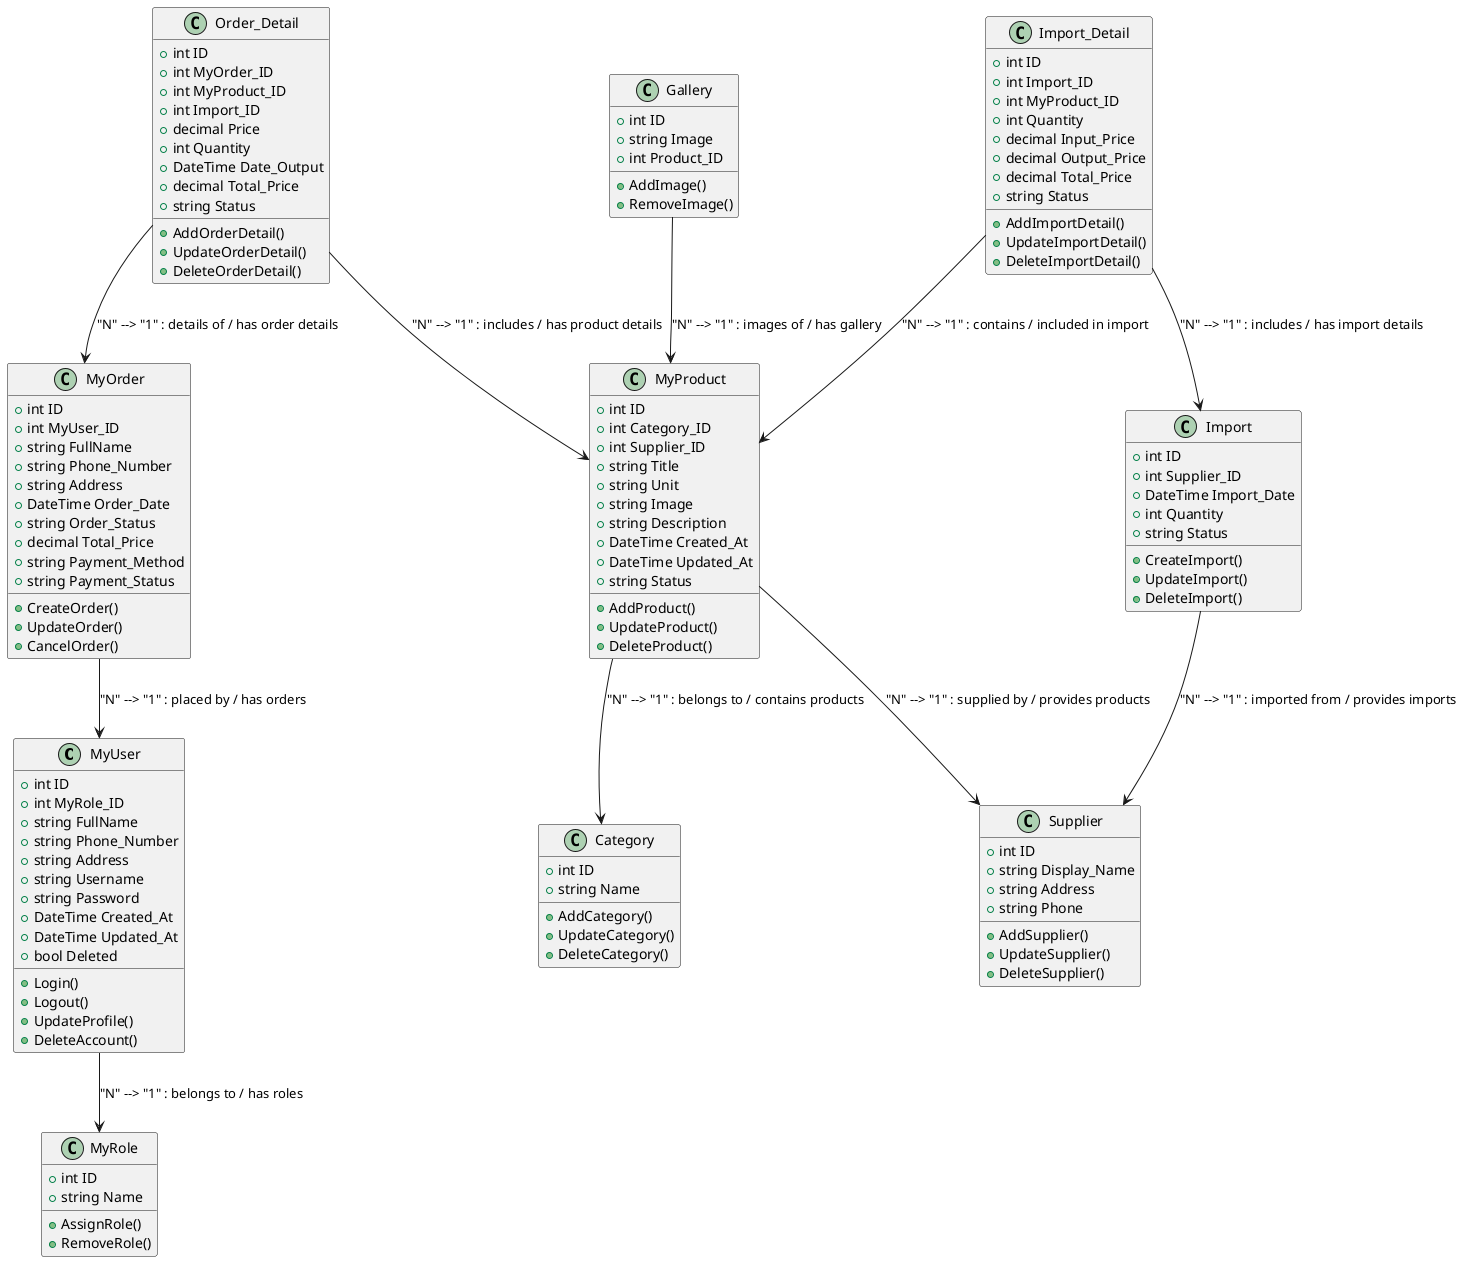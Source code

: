 @startuml
class MyUser {
  +int ID
  +int MyRole_ID
  +string FullName
  +string Phone_Number
  +string Address
  +string Username
  +string Password
  +DateTime Created_At
  +DateTime Updated_At
  +bool Deleted
  +Login()
  +Logout()
  +UpdateProfile()
  +DeleteAccount()
}

class MyRole {
  +int ID
  +string Name
  +AssignRole()
  +RemoveRole()
}

class Supplier {
  +int ID
  +string Display_Name
  +string Address
  +string Phone
  +AddSupplier()
  +UpdateSupplier()
  +DeleteSupplier()
}

class MyProduct {
  +int ID
  +int Category_ID
  +int Supplier_ID
  +string Title
  +string Unit
  +string Image
  +string Description
  +DateTime Created_At
  +DateTime Updated_At
  +string Status
  +AddProduct()
  +UpdateProduct()
  +DeleteProduct()
}

class Category {
  +int ID
  +string Name
  +AddCategory()
  +UpdateCategory()
  +DeleteCategory()
}

class Gallery {
  +int ID
  +string Image
  +int Product_ID
  +AddImage()
  +RemoveImage()
}

class Import {
  +int ID
  +int Supplier_ID
  +DateTime Import_Date
  +int Quantity
  +string Status
  +CreateImport()
  +UpdateImport()
  +DeleteImport()
}

class Import_Detail {
  +int ID
  +int Import_ID
  +int MyProduct_ID
  +int Quantity
  +decimal Input_Price
  +decimal Output_Price
  +decimal Total_Price
  +string Status
  +AddImportDetail()
  +UpdateImportDetail()
  +DeleteImportDetail()
}

class MyOrder {
  +int ID
  +int MyUser_ID
  +string FullName
  +string Phone_Number
  +string Address
  +DateTime Order_Date
  +string Order_Status
  +decimal Total_Price
  +string Payment_Method
  +string Payment_Status
  +CreateOrder()
  +UpdateOrder()
  +CancelOrder()
}

class Order_Detail {
  +int ID
  +int MyOrder_ID
  +int MyProduct_ID
  +int Import_ID
  +decimal Price
  +int Quantity
  +DateTime Date_Output
  +decimal Total_Price
  +string Status
  +AddOrderDetail()
  +UpdateOrderDetail()
  +DeleteOrderDetail()
}

' Relationships with labels on both ends
MyUser --> MyRole : "N" --> "1" : belongs to / has roles
MyProduct --> Category : "N" --> "1" : belongs to / contains products
MyProduct --> Supplier : "N" --> "1" : supplied by / provides products
MyOrder --> MyUser : "N" --> "1" : placed by / has orders
Order_Detail --> MyOrder : "N" --> "1" : details of / has order details
Order_Detail --> MyProduct : "N" --> "1" : includes / has product details
Import --> Supplier : "N" --> "1" : imported from / provides imports
Import_Detail --> Import : "N" --> "1" : includes / has import details
Import_Detail --> MyProduct : "N" --> "1" : contains / included in import
Gallery --> MyProduct : "N" --> "1" : images of / has gallery
@enduml

@startuml
left to right direction
class MyUser {
  +ID : int
  +MyRole_ID : int
  +FullName : string
  +Phone_Number : string
  +Address : string
  +Username : string
  +Password : string
  +Created_At : DateTime
  +Updated_At : DateTime
  +Deleted : bool
  +Login()
  +Logout()
  +UpdateProfile()
  +DeleteAccount()
}

class MyRole {
  +ID : int
  +Name : string
  +AssignRole()
  +RemoveRole()
}

class Supplier {
  +ID : int
  +Display_Name : string
  +Address : string
  +Phone : string
  +AddSupplier()
  +UpdateSupplier()
  +DeleteSupplier()
}

class MyProduct {
  +ID : int
  +Category_ID : int
  +Supplier_ID : int
  +Title : string
  +Unit : string
  +Image : string
  +Description : string
  +Created_At : DateTime
  +Updated_At : DateTime
  +Status : string
  +AddProduct()
  +UpdateProduct()
  +DeleteProduct()
}

class Category {
  +ID : int
  +Name : string
  +AddCategory()
  +UpdateCategory()
  +DeleteCategory()
}

class Gallery {
  +ID : int
  +Image : string
  +Product_ID : int
  +AddImage()
  +RemoveImage()
}

class Import {
  +ID : int
  +Supplier_ID : int
  +Import_Date : DateTime
  +Quantity : int
  +Status : string
  +CreateImport()
  +UpdateImport()
  +DeleteImport()
}

class Import_Detail {
  +ID : int
  +Import_ID : int
  +MyProduct_ID : int
  +Quantity : int
  +Input_Price : decimal
  +Output_Price : decimal
  +Total_Price : decimal
  +Status : string
  +AddImportDetail()
  +UpdateImportDetail()
  +DeleteImportDetail()
}

class MyOrder {
  +ID : int
  +MyUser_ID : int
  +FullName : string
  +Phone_Number : string
  +Address : string
  +Order_Date : DateTime
  +Order_Status : string
  +Total_Price : decimal
  +Payment_Method : string
  +Payment_Status : string
  +CreateOrder()
  +UpdateOrder()
  +CancelOrder()
}

class Order_Detail {
  +ID : int
  +MyOrder_ID : int
  +MyProduct_ID : int
  +Import_ID : int
  +Price : decimal
  +Quantity : int
  +Date_Output : DateTime
  +Total_Price : decimal
  +Status : string
  +AddOrderDetail()
  +UpdateOrderDetail()
  +DeleteOrderDetail()
}

MyUser "1" -- "n" MyOrder : has orders / placed by
MyOrder "1" -- "n" Order_Detail : has order details / details of
MyRole "1" -- "n" MyUser : has roles / belongs to
Supplier "1" -- "n" MyProduct : provides products / supplied by
Category "1" -- "n" MyProduct : contains products / belongs to
Gallery "1" -- "n" MyProduct : has gallery / images of
Supplier "1" -- "n" Import : provides imports / imported from
Import "1" -- "n" Import_Detail : has import details / includes
Import_Detail "n" -- "1" MyProduct : included in import / contains
Order_Detail "n" -- "1" MyOrder : details of / belongs to
Order_Detail "n" -- "1" MyProduct : product details / includes

@enduml


